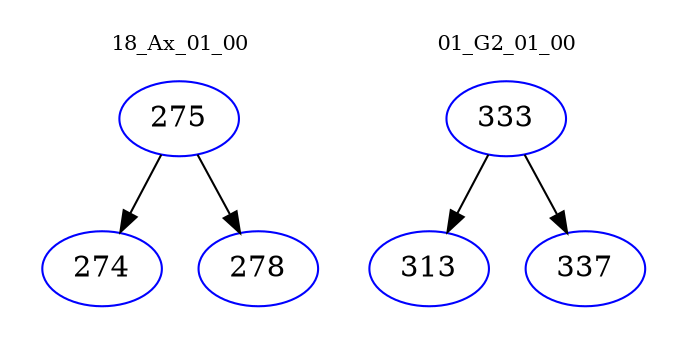 digraph{
subgraph cluster_0 {
color = white
label = "18_Ax_01_00";
fontsize=10;
T0_275 [label="275", color="blue"]
T0_275 -> T0_274 [color="black"]
T0_274 [label="274", color="blue"]
T0_275 -> T0_278 [color="black"]
T0_278 [label="278", color="blue"]
}
subgraph cluster_1 {
color = white
label = "01_G2_01_00";
fontsize=10;
T1_333 [label="333", color="blue"]
T1_333 -> T1_313 [color="black"]
T1_313 [label="313", color="blue"]
T1_333 -> T1_337 [color="black"]
T1_337 [label="337", color="blue"]
}
}
